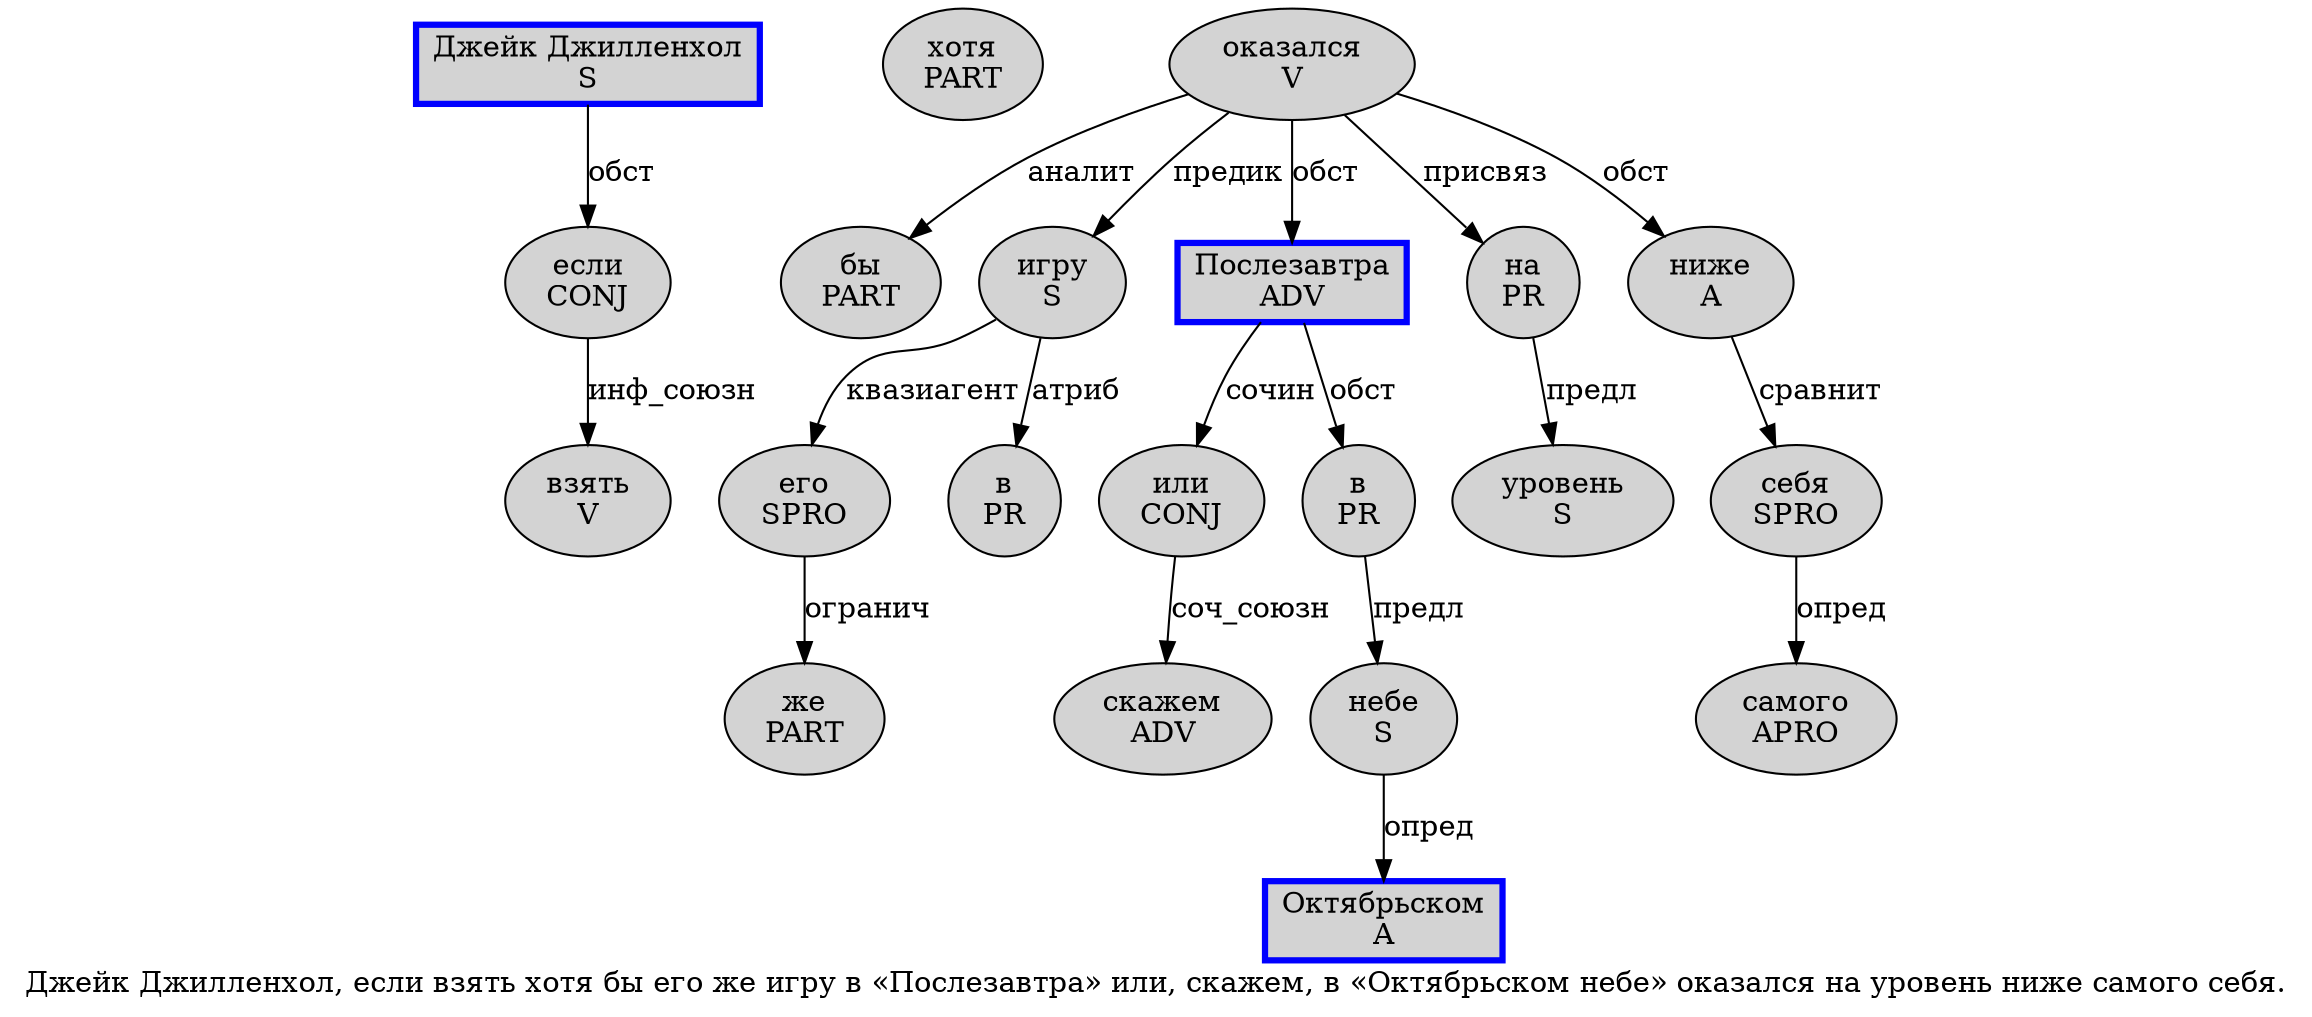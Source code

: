 digraph SENTENCE_3051 {
	graph [label="Джейк Джилленхол, если взять хотя бы его же игру в «Послезавтра» или, скажем, в «Октябрьском небе» оказался на уровень ниже самого себя."]
	node [style=filled]
		0 [label="Джейк Джилленхол
S" color=blue fillcolor=lightgray penwidth=3 shape=box]
		2 [label="если
CONJ" color="" fillcolor=lightgray penwidth=1 shape=ellipse]
		3 [label="взять
V" color="" fillcolor=lightgray penwidth=1 shape=ellipse]
		4 [label="хотя
PART" color="" fillcolor=lightgray penwidth=1 shape=ellipse]
		5 [label="бы
PART" color="" fillcolor=lightgray penwidth=1 shape=ellipse]
		6 [label="его
SPRO" color="" fillcolor=lightgray penwidth=1 shape=ellipse]
		7 [label="же
PART" color="" fillcolor=lightgray penwidth=1 shape=ellipse]
		8 [label="игру
S" color="" fillcolor=lightgray penwidth=1 shape=ellipse]
		9 [label="в
PR" color="" fillcolor=lightgray penwidth=1 shape=ellipse]
		11 [label="Послезавтра
ADV" color=blue fillcolor=lightgray penwidth=3 shape=box]
		13 [label="или
CONJ" color="" fillcolor=lightgray penwidth=1 shape=ellipse]
		15 [label="скажем
ADV" color="" fillcolor=lightgray penwidth=1 shape=ellipse]
		17 [label="в
PR" color="" fillcolor=lightgray penwidth=1 shape=ellipse]
		19 [label="Октябрьском
A" color=blue fillcolor=lightgray penwidth=3 shape=box]
		20 [label="небе
S" color="" fillcolor=lightgray penwidth=1 shape=ellipse]
		22 [label="оказался
V" color="" fillcolor=lightgray penwidth=1 shape=ellipse]
		23 [label="на
PR" color="" fillcolor=lightgray penwidth=1 shape=ellipse]
		24 [label="уровень
S" color="" fillcolor=lightgray penwidth=1 shape=ellipse]
		25 [label="ниже
A" color="" fillcolor=lightgray penwidth=1 shape=ellipse]
		26 [label="самого
APRO" color="" fillcolor=lightgray penwidth=1 shape=ellipse]
		27 [label="себя
SPRO" color="" fillcolor=lightgray penwidth=1 shape=ellipse]
			11 -> 13 [label="сочин"]
			11 -> 17 [label="обст"]
			6 -> 7 [label="огранич"]
			17 -> 20 [label="предл"]
			8 -> 6 [label="квазиагент"]
			8 -> 9 [label="атриб"]
			23 -> 24 [label="предл"]
			2 -> 3 [label="инф_союзн"]
			13 -> 15 [label="соч_союзн"]
			0 -> 2 [label="обст"]
			27 -> 26 [label="опред"]
			20 -> 19 [label="опред"]
			25 -> 27 [label="сравнит"]
			22 -> 5 [label="аналит"]
			22 -> 8 [label="предик"]
			22 -> 11 [label="обст"]
			22 -> 23 [label="присвяз"]
			22 -> 25 [label="обст"]
}